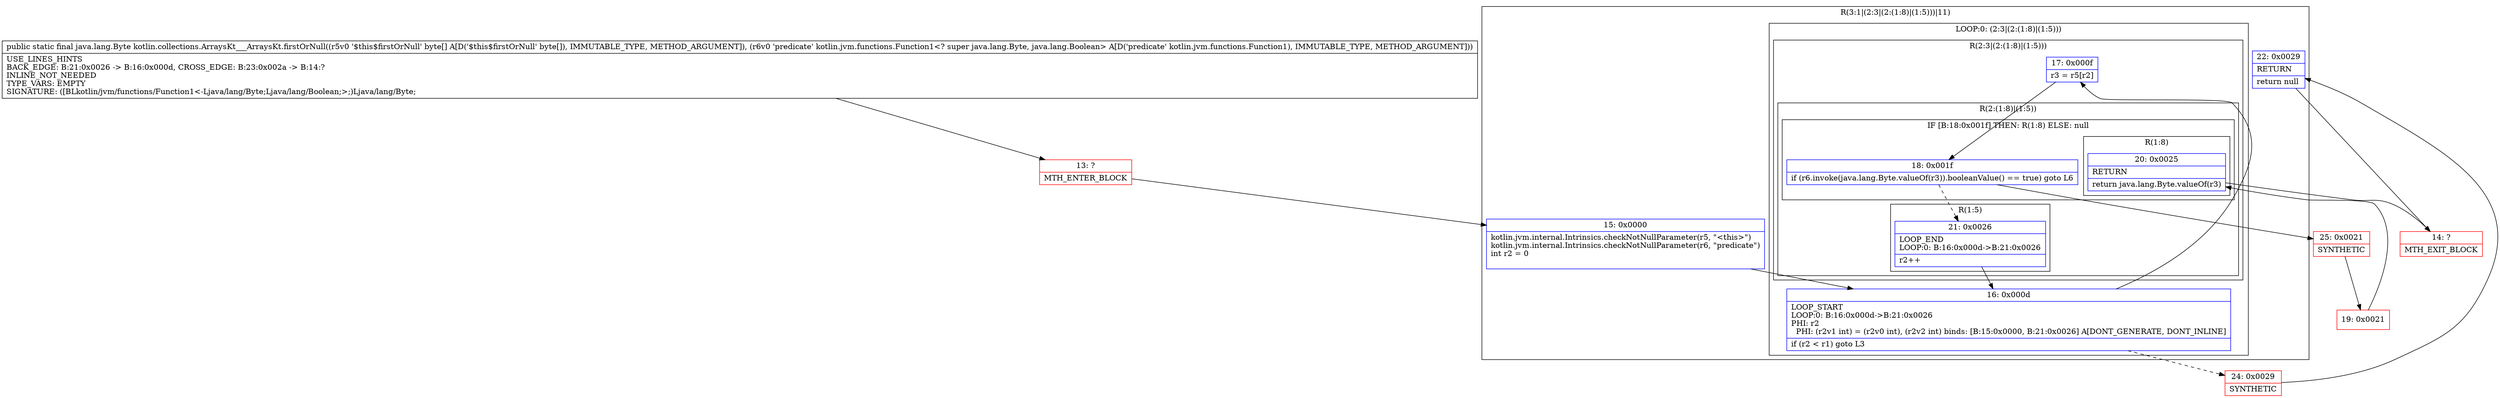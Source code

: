 digraph "CFG forkotlin.collections.ArraysKt___ArraysKt.firstOrNull([BLkotlin\/jvm\/functions\/Function1;)Ljava\/lang\/Byte;" {
subgraph cluster_Region_226683387 {
label = "R(3:1|(2:3|(2:(1:8)|(1:5)))|11)";
node [shape=record,color=blue];
Node_15 [shape=record,label="{15\:\ 0x0000|kotlin.jvm.internal.Intrinsics.checkNotNullParameter(r5, \"\<this\>\")\lkotlin.jvm.internal.Intrinsics.checkNotNullParameter(r6, \"predicate\")\lint r2 = 0\l\l}"];
subgraph cluster_LoopRegion_854589844 {
label = "LOOP:0: (2:3|(2:(1:8)|(1:5)))";
node [shape=record,color=blue];
Node_16 [shape=record,label="{16\:\ 0x000d|LOOP_START\lLOOP:0: B:16:0x000d\-\>B:21:0x0026\lPHI: r2 \l  PHI: (r2v1 int) = (r2v0 int), (r2v2 int) binds: [B:15:0x0000, B:21:0x0026] A[DONT_GENERATE, DONT_INLINE]\l|if (r2 \< r1) goto L3\l}"];
subgraph cluster_Region_1026929147 {
label = "R(2:3|(2:(1:8)|(1:5)))";
node [shape=record,color=blue];
Node_17 [shape=record,label="{17\:\ 0x000f|r3 = r5[r2]\l}"];
subgraph cluster_Region_197349317 {
label = "R(2:(1:8)|(1:5))";
node [shape=record,color=blue];
subgraph cluster_IfRegion_1891619499 {
label = "IF [B:18:0x001f] THEN: R(1:8) ELSE: null";
node [shape=record,color=blue];
Node_18 [shape=record,label="{18\:\ 0x001f|if (r6.invoke(java.lang.Byte.valueOf(r3)).booleanValue() == true) goto L6\l}"];
subgraph cluster_Region_1863299650 {
label = "R(1:8)";
node [shape=record,color=blue];
Node_20 [shape=record,label="{20\:\ 0x0025|RETURN\l|return java.lang.Byte.valueOf(r3)\l}"];
}
}
subgraph cluster_Region_475286319 {
label = "R(1:5)";
node [shape=record,color=blue];
Node_21 [shape=record,label="{21\:\ 0x0026|LOOP_END\lLOOP:0: B:16:0x000d\-\>B:21:0x0026\l|r2++\l}"];
}
}
}
}
Node_22 [shape=record,label="{22\:\ 0x0029|RETURN\l|return null\l}"];
}
Node_13 [shape=record,color=red,label="{13\:\ ?|MTH_ENTER_BLOCK\l}"];
Node_25 [shape=record,color=red,label="{25\:\ 0x0021|SYNTHETIC\l}"];
Node_19 [shape=record,color=red,label="{19\:\ 0x0021}"];
Node_14 [shape=record,color=red,label="{14\:\ ?|MTH_EXIT_BLOCK\l}"];
Node_24 [shape=record,color=red,label="{24\:\ 0x0029|SYNTHETIC\l}"];
MethodNode[shape=record,label="{public static final java.lang.Byte kotlin.collections.ArraysKt___ArraysKt.firstOrNull((r5v0 '$this$firstOrNull' byte[] A[D('$this$firstOrNull' byte[]), IMMUTABLE_TYPE, METHOD_ARGUMENT]), (r6v0 'predicate' kotlin.jvm.functions.Function1\<? super java.lang.Byte, java.lang.Boolean\> A[D('predicate' kotlin.jvm.functions.Function1), IMMUTABLE_TYPE, METHOD_ARGUMENT]))  | USE_LINES_HINTS\lBACK_EDGE: B:21:0x0026 \-\> B:16:0x000d, CROSS_EDGE: B:23:0x002a \-\> B:14:?\lINLINE_NOT_NEEDED\lTYPE_VARS: EMPTY\lSIGNATURE: ([BLkotlin\/jvm\/functions\/Function1\<\-Ljava\/lang\/Byte;Ljava\/lang\/Boolean;\>;)Ljava\/lang\/Byte;\l}"];
MethodNode -> Node_13;Node_15 -> Node_16;
Node_16 -> Node_17;
Node_16 -> Node_24[style=dashed];
Node_17 -> Node_18;
Node_18 -> Node_21[style=dashed];
Node_18 -> Node_25;
Node_20 -> Node_14;
Node_21 -> Node_16;
Node_22 -> Node_14;
Node_13 -> Node_15;
Node_25 -> Node_19;
Node_19 -> Node_20;
Node_24 -> Node_22;
}

